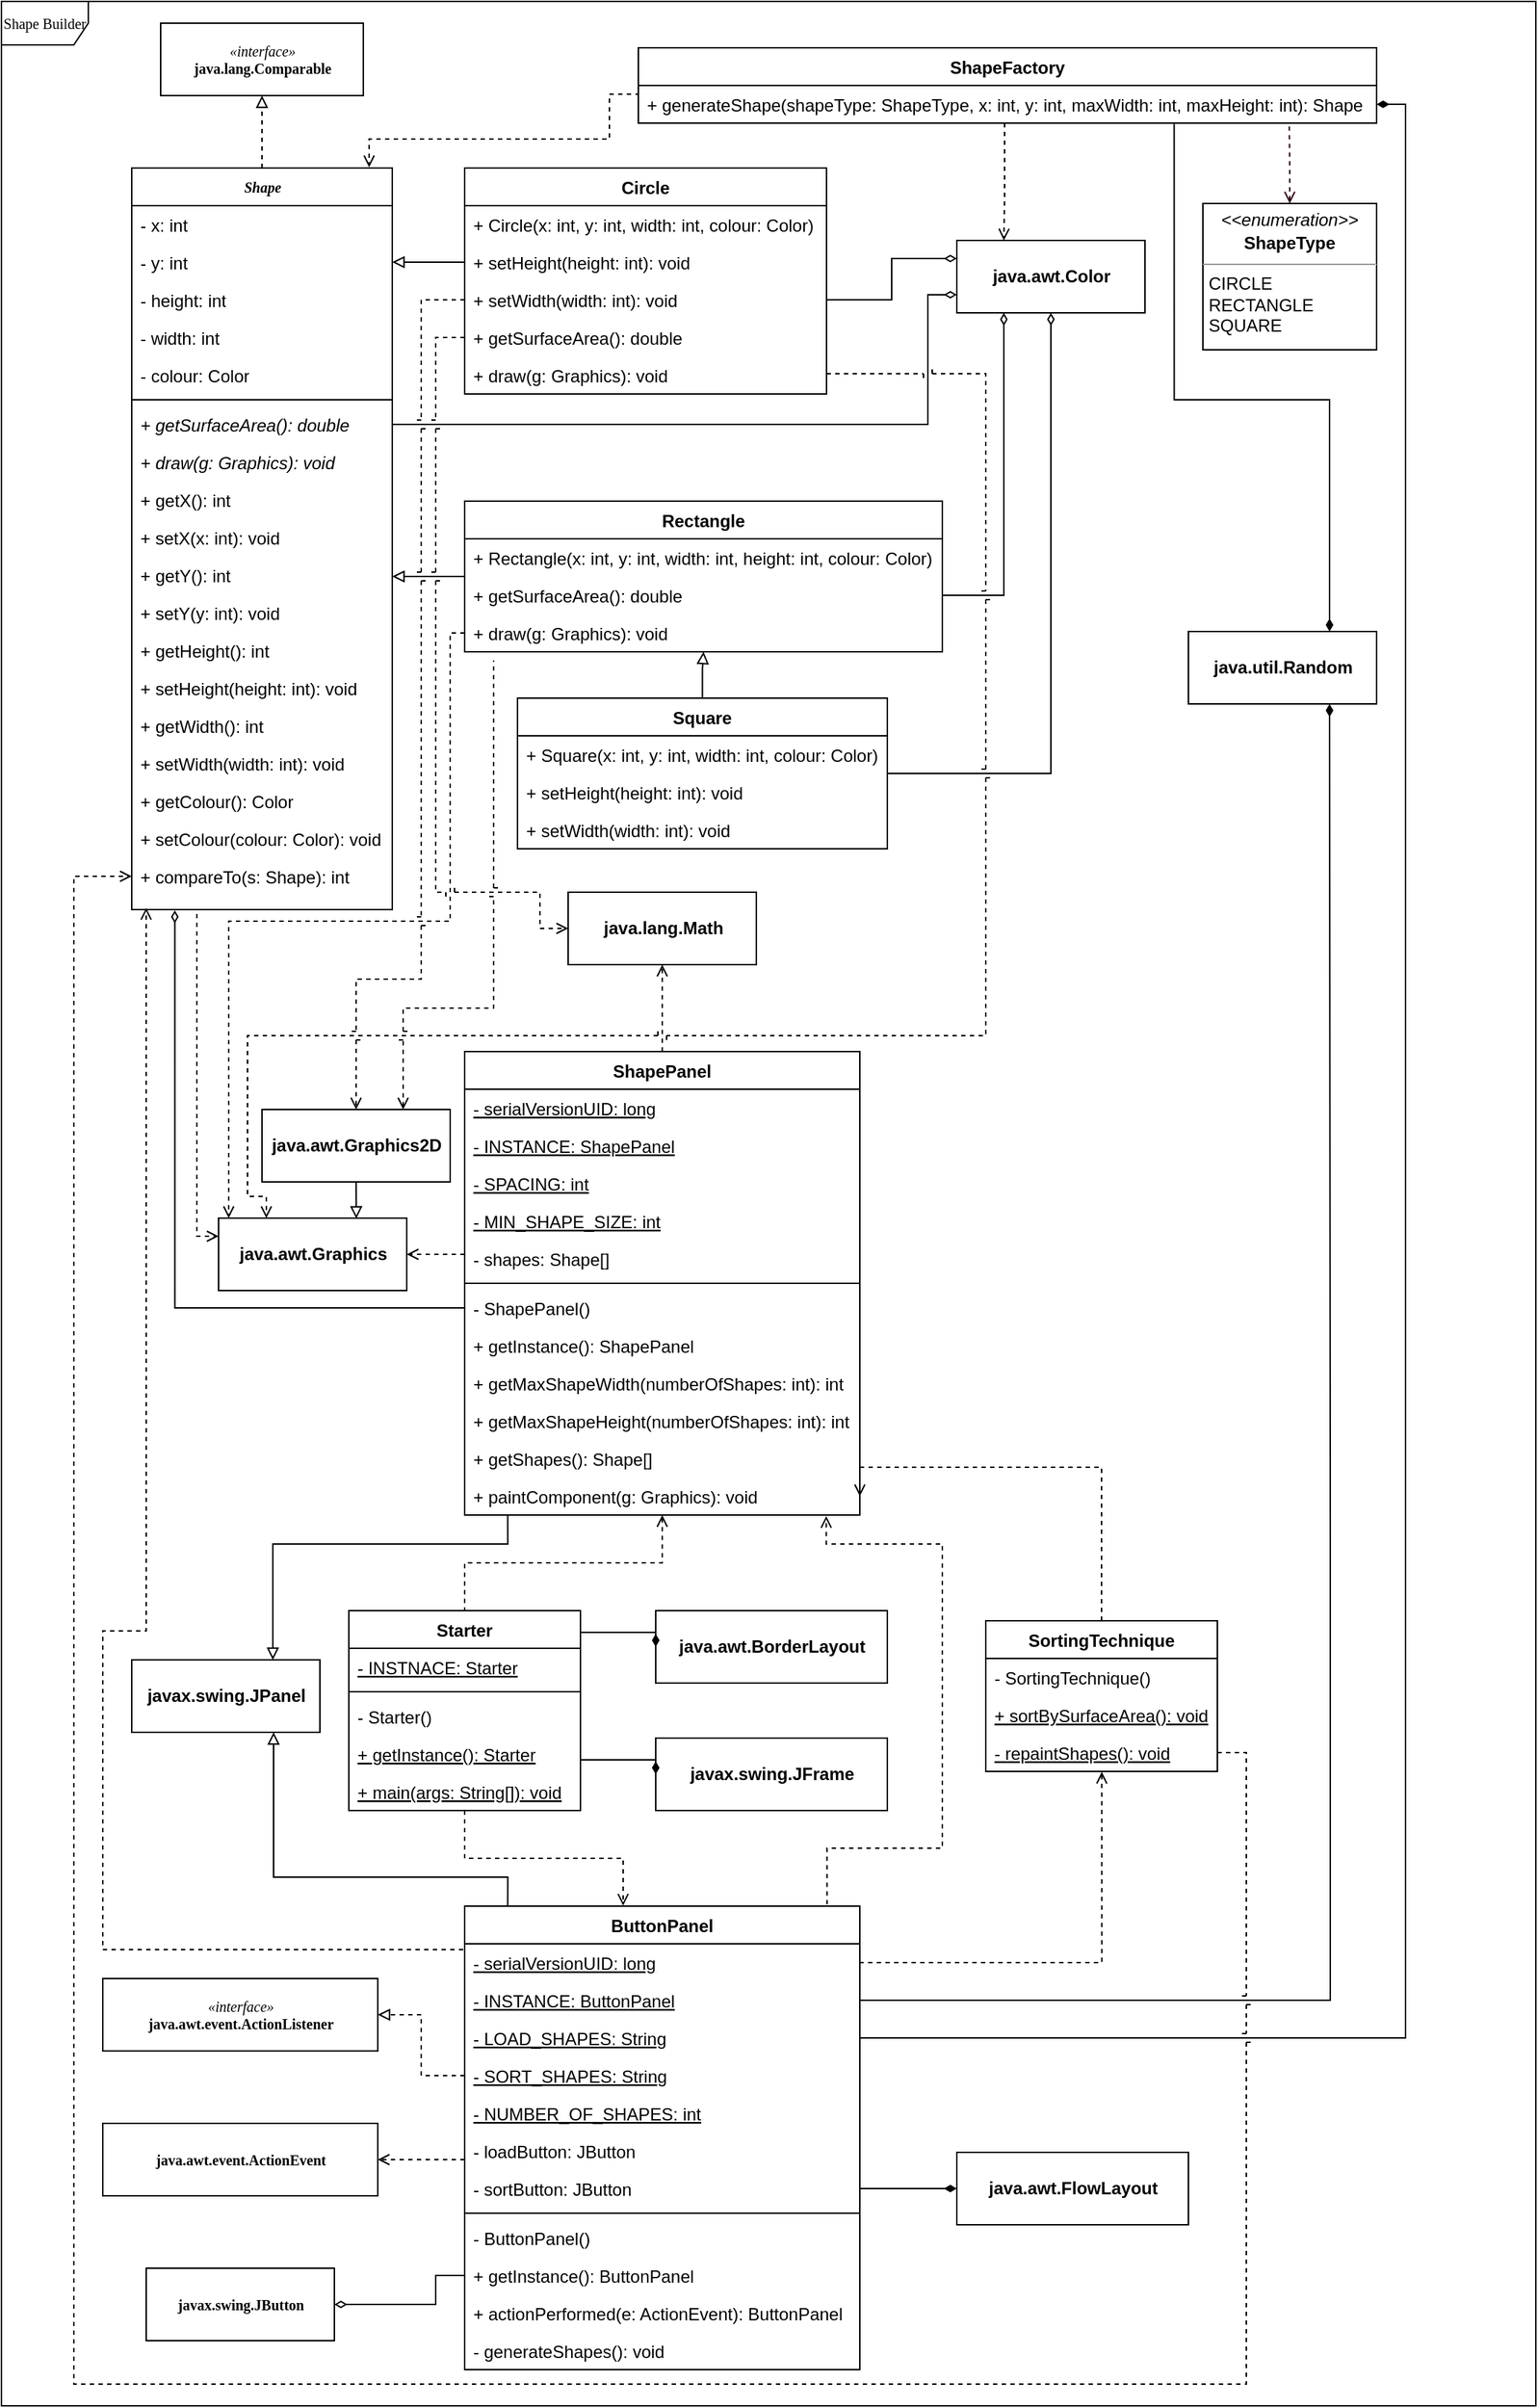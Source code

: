 <mxfile version="15.5.0" type="github">
  <diagram name="Page-1" id="c4acf3e9-155e-7222-9cf6-157b1a14988f">
    <mxGraphModel dx="1557" dy="1031" grid="1" gridSize="10" guides="1" tooltips="1" connect="1" arrows="1" fold="1" page="1" pageScale="1" pageWidth="1100" pageHeight="1700" background="none" math="0" shadow="0">
      <root>
        <mxCell id="0" />
        <mxCell id="1" parent="0" />
        <mxCell id="17acba5748e5396b-1" value="&lt;div&gt;Shape Builder&lt;/div&gt;" style="shape=umlFrame;whiteSpace=wrap;html=1;rounded=0;shadow=0;comic=0;labelBackgroundColor=none;strokeWidth=1;fontFamily=Verdana;fontSize=10;align=center;" parent="1" vertex="1">
          <mxGeometry x="20" y="15" width="1060" height="1660" as="geometry" />
        </mxCell>
        <mxCell id="4T9-q51zRNTRowOw_aDu-89" style="edgeStyle=orthogonalEdgeStyle;rounded=0;orthogonalLoop=1;jettySize=auto;html=1;endArrow=block;endFill=0;dashed=1;" edge="1" parent="1" source="17acba5748e5396b-20" target="4T9-q51zRNTRowOw_aDu-2">
          <mxGeometry relative="1" as="geometry" />
        </mxCell>
        <mxCell id="4T9-q51zRNTRowOw_aDu-182" style="edgeStyle=orthogonalEdgeStyle;rounded=0;orthogonalLoop=1;jettySize=auto;html=1;entryX=0;entryY=0.25;entryDx=0;entryDy=0;dashed=1;endArrow=open;endFill=0;exitX=0.5;exitY=1;exitDx=0;exitDy=0;" edge="1" parent="1" source="17acba5748e5396b-20" target="4T9-q51zRNTRowOw_aDu-178">
          <mxGeometry relative="1" as="geometry">
            <Array as="points">
              <mxPoint x="155" y="642" />
              <mxPoint x="155" y="868" />
            </Array>
          </mxGeometry>
        </mxCell>
        <mxCell id="17acba5748e5396b-20" value="&lt;b&gt;&lt;i&gt;Shape&lt;/i&gt;&lt;/b&gt;" style="swimlane;html=1;fontStyle=0;childLayout=stackLayout;horizontal=1;startSize=26;fillColor=none;horizontalStack=0;resizeParent=1;resizeLast=0;collapsible=1;marginBottom=0;swimlaneFillColor=#ffffff;rounded=0;shadow=0;comic=0;labelBackgroundColor=none;strokeWidth=1;fontFamily=Verdana;fontSize=10;align=center;" parent="1" vertex="1">
          <mxGeometry x="110" y="130" width="180" height="512" as="geometry">
            <mxRectangle x="350" y="42" width="90" height="26" as="alternateBounds" />
          </mxGeometry>
        </mxCell>
        <mxCell id="17acba5748e5396b-21" value="- x: int" style="text;html=1;strokeColor=none;fillColor=none;align=left;verticalAlign=top;spacingLeft=4;spacingRight=4;whiteSpace=wrap;overflow=hidden;rotatable=0;points=[[0,0.5],[1,0.5]];portConstraint=eastwest;" parent="17acba5748e5396b-20" vertex="1">
          <mxGeometry y="26" width="180" height="26" as="geometry" />
        </mxCell>
        <mxCell id="17acba5748e5396b-24" value="- y: int" style="text;html=1;strokeColor=none;fillColor=none;align=left;verticalAlign=top;spacingLeft=4;spacingRight=4;whiteSpace=wrap;overflow=hidden;rotatable=0;points=[[0,0.5],[1,0.5]];portConstraint=eastwest;" parent="17acba5748e5396b-20" vertex="1">
          <mxGeometry y="52" width="180" height="26" as="geometry" />
        </mxCell>
        <mxCell id="17acba5748e5396b-26" value="- height: int" style="text;html=1;strokeColor=none;fillColor=none;align=left;verticalAlign=top;spacingLeft=4;spacingRight=4;whiteSpace=wrap;overflow=hidden;rotatable=0;points=[[0,0.5],[1,0.5]];portConstraint=eastwest;" parent="17acba5748e5396b-20" vertex="1">
          <mxGeometry y="78" width="180" height="26" as="geometry" />
        </mxCell>
        <mxCell id="4T9-q51zRNTRowOw_aDu-12" value="- width: int" style="text;html=1;strokeColor=none;fillColor=none;align=left;verticalAlign=top;spacingLeft=4;spacingRight=4;whiteSpace=wrap;overflow=hidden;rotatable=0;points=[[0,0.5],[1,0.5]];portConstraint=eastwest;" vertex="1" parent="17acba5748e5396b-20">
          <mxGeometry y="104" width="180" height="26" as="geometry" />
        </mxCell>
        <mxCell id="4T9-q51zRNTRowOw_aDu-13" value="- colour: Color" style="text;html=1;strokeColor=none;fillColor=none;align=left;verticalAlign=top;spacingLeft=4;spacingRight=4;whiteSpace=wrap;overflow=hidden;rotatable=0;points=[[0,0.5],[1,0.5]];portConstraint=eastwest;" vertex="1" parent="17acba5748e5396b-20">
          <mxGeometry y="130" width="180" height="26" as="geometry" />
        </mxCell>
        <mxCell id="4T9-q51zRNTRowOw_aDu-20" value="" style="line;strokeWidth=1;fillColor=none;align=left;verticalAlign=middle;spacingTop=-1;spacingLeft=3;spacingRight=3;rotatable=0;labelPosition=right;points=[];portConstraint=eastwest;rounded=0;shadow=0;glass=0;sketch=0;" vertex="1" parent="17acba5748e5396b-20">
          <mxGeometry y="156" width="180" height="8" as="geometry" />
        </mxCell>
        <mxCell id="4T9-q51zRNTRowOw_aDu-14" value="+ &lt;span&gt;getSurfaceArea()&lt;/span&gt;: double" style="text;html=1;strokeColor=none;fillColor=none;align=left;verticalAlign=top;spacingLeft=4;spacingRight=4;whiteSpace=wrap;overflow=hidden;rotatable=0;points=[[0,0.5],[1,0.5]];portConstraint=eastwest;fontStyle=2" vertex="1" parent="17acba5748e5396b-20">
          <mxGeometry y="164" width="180" height="26" as="geometry" />
        </mxCell>
        <mxCell id="4T9-q51zRNTRowOw_aDu-19" value="+ draw(g: Graphics): void" style="text;strokeColor=none;fillColor=none;align=left;verticalAlign=top;spacingLeft=4;spacingRight=4;overflow=hidden;rotatable=0;points=[[0,0.5],[1,0.5]];portConstraint=eastwest;rounded=0;shadow=0;glass=0;sketch=0;fontStyle=2" vertex="1" parent="17acba5748e5396b-20">
          <mxGeometry y="190" width="180" height="26" as="geometry" />
        </mxCell>
        <mxCell id="4T9-q51zRNTRowOw_aDu-21" value="+ getX(): int" style="text;strokeColor=none;fillColor=none;align=left;verticalAlign=top;spacingLeft=4;spacingRight=4;overflow=hidden;rotatable=0;points=[[0,0.5],[1,0.5]];portConstraint=eastwest;rounded=0;shadow=0;glass=0;sketch=0;" vertex="1" parent="17acba5748e5396b-20">
          <mxGeometry y="216" width="180" height="26" as="geometry" />
        </mxCell>
        <mxCell id="4T9-q51zRNTRowOw_aDu-22" value="+ setX(x: int): void" style="text;strokeColor=none;fillColor=none;align=left;verticalAlign=top;spacingLeft=4;spacingRight=4;overflow=hidden;rotatable=0;points=[[0,0.5],[1,0.5]];portConstraint=eastwest;rounded=0;shadow=0;glass=0;sketch=0;" vertex="1" parent="17acba5748e5396b-20">
          <mxGeometry y="242" width="180" height="26" as="geometry" />
        </mxCell>
        <mxCell id="4T9-q51zRNTRowOw_aDu-23" value="+ getY(): int" style="text;strokeColor=none;fillColor=none;align=left;verticalAlign=top;spacingLeft=4;spacingRight=4;overflow=hidden;rotatable=0;points=[[0,0.5],[1,0.5]];portConstraint=eastwest;rounded=0;shadow=0;glass=0;sketch=0;" vertex="1" parent="17acba5748e5396b-20">
          <mxGeometry y="268" width="180" height="26" as="geometry" />
        </mxCell>
        <mxCell id="4T9-q51zRNTRowOw_aDu-24" value="+ setY(y: int): void" style="text;strokeColor=none;fillColor=none;align=left;verticalAlign=top;spacingLeft=4;spacingRight=4;overflow=hidden;rotatable=0;points=[[0,0.5],[1,0.5]];portConstraint=eastwest;rounded=0;shadow=0;glass=0;sketch=0;" vertex="1" parent="17acba5748e5396b-20">
          <mxGeometry y="294" width="180" height="26" as="geometry" />
        </mxCell>
        <mxCell id="4T9-q51zRNTRowOw_aDu-25" value="+ getHeight(): int" style="text;strokeColor=none;fillColor=none;align=left;verticalAlign=top;spacingLeft=4;spacingRight=4;overflow=hidden;rotatable=0;points=[[0,0.5],[1,0.5]];portConstraint=eastwest;rounded=0;shadow=0;glass=0;sketch=0;" vertex="1" parent="17acba5748e5396b-20">
          <mxGeometry y="320" width="180" height="26" as="geometry" />
        </mxCell>
        <mxCell id="4T9-q51zRNTRowOw_aDu-26" value="+ setHeight(height: int): void" style="text;strokeColor=none;fillColor=none;align=left;verticalAlign=top;spacingLeft=4;spacingRight=4;overflow=hidden;rotatable=0;points=[[0,0.5],[1,0.5]];portConstraint=eastwest;rounded=0;shadow=0;glass=0;sketch=0;" vertex="1" parent="17acba5748e5396b-20">
          <mxGeometry y="346" width="180" height="26" as="geometry" />
        </mxCell>
        <mxCell id="4T9-q51zRNTRowOw_aDu-27" value="+ getWidth(): int" style="text;strokeColor=none;fillColor=none;align=left;verticalAlign=top;spacingLeft=4;spacingRight=4;overflow=hidden;rotatable=0;points=[[0,0.5],[1,0.5]];portConstraint=eastwest;rounded=0;shadow=0;glass=0;sketch=0;" vertex="1" parent="17acba5748e5396b-20">
          <mxGeometry y="372" width="180" height="26" as="geometry" />
        </mxCell>
        <mxCell id="4T9-q51zRNTRowOw_aDu-28" value="+ setWidth(width: int): void" style="text;strokeColor=none;fillColor=none;align=left;verticalAlign=top;spacingLeft=4;spacingRight=4;overflow=hidden;rotatable=0;points=[[0,0.5],[1,0.5]];portConstraint=eastwest;rounded=0;shadow=0;glass=0;sketch=0;" vertex="1" parent="17acba5748e5396b-20">
          <mxGeometry y="398" width="180" height="26" as="geometry" />
        </mxCell>
        <mxCell id="4T9-q51zRNTRowOw_aDu-29" value="+ getColour(): Color" style="text;strokeColor=none;fillColor=none;align=left;verticalAlign=top;spacingLeft=4;spacingRight=4;overflow=hidden;rotatable=0;points=[[0,0.5],[1,0.5]];portConstraint=eastwest;rounded=0;shadow=0;glass=0;sketch=0;" vertex="1" parent="17acba5748e5396b-20">
          <mxGeometry y="424" width="180" height="26" as="geometry" />
        </mxCell>
        <mxCell id="4T9-q51zRNTRowOw_aDu-30" value="+ setColour(colour: Color): void" style="text;strokeColor=none;fillColor=none;align=left;verticalAlign=top;spacingLeft=4;spacingRight=4;overflow=hidden;rotatable=0;points=[[0,0.5],[1,0.5]];portConstraint=eastwest;rounded=0;shadow=0;glass=0;sketch=0;" vertex="1" parent="17acba5748e5396b-20">
          <mxGeometry y="450" width="180" height="26" as="geometry" />
        </mxCell>
        <mxCell id="4T9-q51zRNTRowOw_aDu-33" value="+ compareTo(s: Shape): int" style="text;strokeColor=none;fillColor=none;align=left;verticalAlign=top;spacingLeft=4;spacingRight=4;overflow=hidden;rotatable=0;points=[[0,0.5],[1,0.5]];portConstraint=eastwest;rounded=0;shadow=0;glass=0;sketch=0;" vertex="1" parent="17acba5748e5396b-20">
          <mxGeometry y="476" width="180" height="26" as="geometry" />
        </mxCell>
        <mxCell id="4T9-q51zRNTRowOw_aDu-2" value="&lt;i&gt;«interface»&lt;/i&gt;&lt;br&gt;&lt;b&gt;java.lang.Comparable&lt;/b&gt;" style="html=1;rounded=0;shadow=0;comic=0;labelBackgroundColor=none;strokeWidth=1;fontFamily=Verdana;fontSize=10;align=center;" vertex="1" parent="1">
          <mxGeometry x="130" y="30" width="140" height="50" as="geometry" />
        </mxCell>
        <mxCell id="4T9-q51zRNTRowOw_aDu-87" style="edgeStyle=orthogonalEdgeStyle;rounded=0;orthogonalLoop=1;jettySize=auto;html=1;endArrow=block;endFill=0;" edge="1" parent="1" source="4T9-q51zRNTRowOw_aDu-63" target="17acba5748e5396b-20">
          <mxGeometry relative="1" as="geometry">
            <Array as="points">
              <mxPoint x="360" y="410" />
              <mxPoint x="360" y="410" />
            </Array>
          </mxGeometry>
        </mxCell>
        <mxCell id="4T9-q51zRNTRowOw_aDu-63" value="Rectangle" style="swimlane;fontStyle=1;align=center;verticalAlign=top;childLayout=stackLayout;horizontal=1;startSize=26;horizontalStack=0;resizeParent=1;resizeParentMax=0;resizeLast=0;collapsible=1;marginBottom=0;rounded=0;shadow=0;glass=0;sketch=0;" vertex="1" parent="1">
          <mxGeometry x="340" y="360" width="330" height="104" as="geometry" />
        </mxCell>
        <mxCell id="4T9-q51zRNTRowOw_aDu-66" value="+ Rectangle(x: int, y: int, width: int, height: int, colour: Color)" style="text;strokeColor=none;fillColor=none;align=left;verticalAlign=top;spacingLeft=4;spacingRight=4;overflow=hidden;rotatable=0;points=[[0,0.5],[1,0.5]];portConstraint=eastwest;rounded=0;shadow=0;glass=0;sketch=0;" vertex="1" parent="4T9-q51zRNTRowOw_aDu-63">
          <mxGeometry y="26" width="330" height="26" as="geometry" />
        </mxCell>
        <mxCell id="4T9-q51zRNTRowOw_aDu-71" value="+ &lt;span&gt;getSurfaceArea()&lt;/span&gt;: double" style="text;html=1;strokeColor=none;fillColor=none;align=left;verticalAlign=top;spacingLeft=4;spacingRight=4;whiteSpace=wrap;overflow=hidden;rotatable=0;points=[[0,0.5],[1,0.5]];portConstraint=eastwest;fontStyle=0" vertex="1" parent="4T9-q51zRNTRowOw_aDu-63">
          <mxGeometry y="52" width="330" height="26" as="geometry" />
        </mxCell>
        <mxCell id="4T9-q51zRNTRowOw_aDu-72" value="+ draw(g: Graphics): void" style="text;strokeColor=none;fillColor=none;align=left;verticalAlign=top;spacingLeft=4;spacingRight=4;overflow=hidden;rotatable=0;points=[[0,0.5],[1,0.5]];portConstraint=eastwest;rounded=0;shadow=0;glass=0;sketch=0;fontStyle=0" vertex="1" parent="4T9-q51zRNTRowOw_aDu-63">
          <mxGeometry y="78" width="330" height="26" as="geometry" />
        </mxCell>
        <mxCell id="4T9-q51zRNTRowOw_aDu-88" style="edgeStyle=orthogonalEdgeStyle;rounded=0;orthogonalLoop=1;jettySize=auto;html=1;endArrow=block;endFill=0;exitX=0;exitY=0.5;exitDx=0;exitDy=0;entryX=1;entryY=0.5;entryDx=0;entryDy=0;" edge="1" parent="1" source="4T9-q51zRNTRowOw_aDu-77" target="17acba5748e5396b-24">
          <mxGeometry relative="1" as="geometry">
            <Array as="points">
              <mxPoint x="310" y="195" />
              <mxPoint x="310" y="195" />
            </Array>
          </mxGeometry>
        </mxCell>
        <mxCell id="4T9-q51zRNTRowOw_aDu-73" value="Circle" style="swimlane;fontStyle=1;align=center;verticalAlign=top;childLayout=stackLayout;horizontal=1;startSize=26;horizontalStack=0;resizeParent=1;resizeParentMax=0;resizeLast=0;collapsible=1;marginBottom=0;rounded=0;shadow=0;glass=0;sketch=0;" vertex="1" parent="1">
          <mxGeometry x="340" y="130" width="250" height="156" as="geometry" />
        </mxCell>
        <mxCell id="4T9-q51zRNTRowOw_aDu-74" value="+ Circle(x: int, y: int, width: int, colour: Color)" style="text;strokeColor=none;fillColor=none;align=left;verticalAlign=top;spacingLeft=4;spacingRight=4;overflow=hidden;rotatable=0;points=[[0,0.5],[1,0.5]];portConstraint=eastwest;rounded=0;shadow=0;glass=0;sketch=0;" vertex="1" parent="4T9-q51zRNTRowOw_aDu-73">
          <mxGeometry y="26" width="250" height="26" as="geometry" />
        </mxCell>
        <mxCell id="4T9-q51zRNTRowOw_aDu-77" value="+ setHeight(height: int): void" style="text;strokeColor=none;fillColor=none;align=left;verticalAlign=top;spacingLeft=4;spacingRight=4;overflow=hidden;rotatable=0;points=[[0,0.5],[1,0.5]];portConstraint=eastwest;rounded=0;shadow=0;glass=0;sketch=0;" vertex="1" parent="4T9-q51zRNTRowOw_aDu-73">
          <mxGeometry y="52" width="250" height="26" as="geometry" />
        </mxCell>
        <mxCell id="4T9-q51zRNTRowOw_aDu-78" value="+ setWidth(width: int): void" style="text;strokeColor=none;fillColor=none;align=left;verticalAlign=top;spacingLeft=4;spacingRight=4;overflow=hidden;rotatable=0;points=[[0,0.5],[1,0.5]];portConstraint=eastwest;rounded=0;shadow=0;glass=0;sketch=0;" vertex="1" parent="4T9-q51zRNTRowOw_aDu-73">
          <mxGeometry y="78" width="250" height="26" as="geometry" />
        </mxCell>
        <mxCell id="4T9-q51zRNTRowOw_aDu-75" value="+ &lt;span&gt;getSurfaceArea()&lt;/span&gt;: double" style="text;html=1;strokeColor=none;fillColor=none;align=left;verticalAlign=top;spacingLeft=4;spacingRight=4;whiteSpace=wrap;overflow=hidden;rotatable=0;points=[[0,0.5],[1,0.5]];portConstraint=eastwest;fontStyle=0" vertex="1" parent="4T9-q51zRNTRowOw_aDu-73">
          <mxGeometry y="104" width="250" height="26" as="geometry" />
        </mxCell>
        <mxCell id="4T9-q51zRNTRowOw_aDu-76" value="+ draw(g: Graphics): void" style="text;strokeColor=none;fillColor=none;align=left;verticalAlign=top;spacingLeft=4;spacingRight=4;overflow=hidden;rotatable=0;points=[[0,0.5],[1,0.5]];portConstraint=eastwest;rounded=0;shadow=0;glass=0;sketch=0;fontStyle=0" vertex="1" parent="4T9-q51zRNTRowOw_aDu-73">
          <mxGeometry y="130" width="250" height="26" as="geometry" />
        </mxCell>
        <mxCell id="4T9-q51zRNTRowOw_aDu-85" style="edgeStyle=orthogonalEdgeStyle;rounded=0;orthogonalLoop=1;jettySize=auto;html=1;endArrow=block;endFill=0;" edge="1" parent="1" source="4T9-q51zRNTRowOw_aDu-79" target="4T9-q51zRNTRowOw_aDu-63">
          <mxGeometry relative="1" as="geometry" />
        </mxCell>
        <mxCell id="4T9-q51zRNTRowOw_aDu-227" style="edgeStyle=orthogonalEdgeStyle;rounded=0;orthogonalLoop=1;jettySize=auto;html=1;entryX=0.5;entryY=1;entryDx=0;entryDy=0;startArrow=none;startFill=0;endArrow=diamondThin;endFill=0;strokeColor=#000000;" edge="1" parent="1" source="4T9-q51zRNTRowOw_aDu-79" target="4T9-q51zRNTRowOw_aDu-186">
          <mxGeometry relative="1" as="geometry" />
        </mxCell>
        <mxCell id="4T9-q51zRNTRowOw_aDu-79" value="Square" style="swimlane;fontStyle=1;align=center;verticalAlign=top;childLayout=stackLayout;horizontal=1;startSize=26;horizontalStack=0;resizeParent=1;resizeParentMax=0;resizeLast=0;collapsible=1;marginBottom=0;rounded=0;shadow=0;glass=0;sketch=0;" vertex="1" parent="1">
          <mxGeometry x="376.5" y="496" width="255.5" height="104" as="geometry" />
        </mxCell>
        <mxCell id="4T9-q51zRNTRowOw_aDu-80" value="+ Square(x: int, y: int, width: int, colour: Color)" style="text;strokeColor=none;fillColor=none;align=left;verticalAlign=top;spacingLeft=4;spacingRight=4;overflow=hidden;rotatable=0;points=[[0,0.5],[1,0.5]];portConstraint=eastwest;rounded=0;shadow=0;glass=0;sketch=0;" vertex="1" parent="4T9-q51zRNTRowOw_aDu-79">
          <mxGeometry y="26" width="255.5" height="26" as="geometry" />
        </mxCell>
        <mxCell id="4T9-q51zRNTRowOw_aDu-81" value="+ setHeight(height: int): void" style="text;strokeColor=none;fillColor=none;align=left;verticalAlign=top;spacingLeft=4;spacingRight=4;overflow=hidden;rotatable=0;points=[[0,0.5],[1,0.5]];portConstraint=eastwest;rounded=0;shadow=0;glass=0;sketch=0;" vertex="1" parent="4T9-q51zRNTRowOw_aDu-79">
          <mxGeometry y="52" width="255.5" height="26" as="geometry" />
        </mxCell>
        <mxCell id="4T9-q51zRNTRowOw_aDu-82" value="+ setWidth(width: int): void" style="text;strokeColor=none;fillColor=none;align=left;verticalAlign=top;spacingLeft=4;spacingRight=4;overflow=hidden;rotatable=0;points=[[0,0.5],[1,0.5]];portConstraint=eastwest;rounded=0;shadow=0;glass=0;sketch=0;" vertex="1" parent="4T9-q51zRNTRowOw_aDu-79">
          <mxGeometry y="78" width="255.5" height="26" as="geometry" />
        </mxCell>
        <mxCell id="4T9-q51zRNTRowOw_aDu-211" style="edgeStyle=orthogonalEdgeStyle;rounded=0;orthogonalLoop=1;jettySize=auto;html=1;entryX=0.811;entryY=0.051;entryDx=0;entryDy=0;entryPerimeter=0;startArrow=open;startFill=0;endArrow=none;endFill=0;exitX=0.5;exitY=0;exitDx=0;exitDy=0;fillColor=#f8cecc;strokeColor=#33001A;dashed=1;" edge="1" parent="1" source="4T9-q51zRNTRowOw_aDu-94">
          <mxGeometry relative="1" as="geometry">
            <mxPoint x="909.66" y="99.66" as="targetPoint" />
            <Array as="points">
              <mxPoint x="910" y="130" />
              <mxPoint x="910" y="130" />
            </Array>
          </mxGeometry>
        </mxCell>
        <mxCell id="4T9-q51zRNTRowOw_aDu-94" value="&lt;p style=&quot;margin: 4px 0px 0px ; text-align: center ; line-height: 1.3&quot;&gt;&lt;i&gt;&amp;lt;&amp;lt;enumeration&amp;gt;&amp;gt;&lt;/i&gt;&lt;br&gt;&lt;b&gt;ShapeType&lt;/b&gt;&lt;/p&gt;&lt;hr size=&quot;1&quot;&gt;&lt;p style=&quot;margin: 0px ; margin-left: 4px&quot;&gt;CIRCLE&lt;/p&gt;&lt;p style=&quot;margin: 0px ; margin-left: 4px&quot;&gt;RECTANGLE&lt;/p&gt;&lt;p style=&quot;margin: 0px ; margin-left: 4px&quot;&gt;SQUARE&lt;br&gt;&lt;/p&gt;" style="verticalAlign=middle;align=left;overflow=fill;fontSize=12;fontFamily=Helvetica;html=1;rounded=0;shadow=0;glass=0;sketch=0;spacingBottom=1;" vertex="1" parent="1">
          <mxGeometry x="850" y="154.5" width="120" height="101" as="geometry" />
        </mxCell>
        <mxCell id="4T9-q51zRNTRowOw_aDu-95" value="&lt;i&gt;«interface»&lt;/i&gt;&lt;br&gt;&lt;b&gt;java.awt.event.ActionListener&lt;/b&gt;" style="html=1;rounded=0;shadow=0;comic=0;labelBackgroundColor=none;strokeWidth=1;fontFamily=Verdana;fontSize=10;align=center;" vertex="1" parent="1">
          <mxGeometry x="90" y="1380" width="190" height="50" as="geometry" />
        </mxCell>
        <mxCell id="4T9-q51zRNTRowOw_aDu-96" value="javax.swing.JPanel" style="html=1;rounded=0;shadow=0;glass=0;sketch=0;verticalAlign=middle;fontStyle=1" vertex="1" parent="1">
          <mxGeometry x="110" y="1160" width="130" height="50" as="geometry" />
        </mxCell>
        <mxCell id="4T9-q51zRNTRowOw_aDu-169" style="edgeStyle=orthogonalEdgeStyle;rounded=0;orthogonalLoop=1;jettySize=auto;html=1;entryX=1;entryY=0.5;entryDx=0;entryDy=0;dashed=1;endArrow=block;endFill=0;exitX=0;exitY=0.5;exitDx=0;exitDy=0;" edge="1" parent="1" source="4T9-q51zRNTRowOw_aDu-129" target="4T9-q51zRNTRowOw_aDu-95">
          <mxGeometry relative="1" as="geometry" />
        </mxCell>
        <mxCell id="4T9-q51zRNTRowOw_aDu-170" style="edgeStyle=orthogonalEdgeStyle;rounded=0;orthogonalLoop=1;jettySize=auto;html=1;entryX=0.75;entryY=0;entryDx=0;entryDy=0;endArrow=block;endFill=0;exitX=0.109;exitY=1.002;exitDx=0;exitDy=0;exitPerimeter=0;" edge="1" parent="1" source="4T9-q51zRNTRowOw_aDu-149" target="4T9-q51zRNTRowOw_aDu-96">
          <mxGeometry relative="1" as="geometry">
            <Array as="points">
              <mxPoint x="370" y="1080" />
              <mxPoint x="208" y="1080" />
            </Array>
          </mxGeometry>
        </mxCell>
        <mxCell id="4T9-q51zRNTRowOw_aDu-175" style="edgeStyle=orthogonalEdgeStyle;rounded=0;orthogonalLoop=1;jettySize=auto;html=1;entryX=1;entryY=0.5;entryDx=0;entryDy=0;endArrow=open;endFill=0;dashed=1;exitX=0;exitY=0.5;exitDx=0;exitDy=0;" edge="1" parent="1" source="4T9-q51zRNTRowOw_aDu-130" target="4T9-q51zRNTRowOw_aDu-174">
          <mxGeometry relative="1" as="geometry">
            <mxPoint x="340" y="865" as="sourcePoint" />
            <mxPoint x="295.0" y="840" as="targetPoint" />
            <Array as="points">
              <mxPoint x="340" y="1505" />
            </Array>
          </mxGeometry>
        </mxCell>
        <mxCell id="4T9-q51zRNTRowOw_aDu-181" style="edgeStyle=orthogonalEdgeStyle;rounded=0;orthogonalLoop=1;jettySize=auto;html=1;entryX=0.915;entryY=1.027;entryDx=0;entryDy=0;entryPerimeter=0;dashed=1;endArrow=open;endFill=0;exitX=0.917;exitY=-0.004;exitDx=0;exitDy=0;exitPerimeter=0;" edge="1" parent="1" source="4T9-q51zRNTRowOw_aDu-103" target="4T9-q51zRNTRowOw_aDu-149">
          <mxGeometry relative="1" as="geometry">
            <Array as="points">
              <mxPoint x="590" y="1290" />
              <mxPoint x="670" y="1290" />
              <mxPoint x="670" y="1080" />
              <mxPoint x="590" y="1080" />
            </Array>
          </mxGeometry>
        </mxCell>
        <mxCell id="4T9-q51zRNTRowOw_aDu-103" value="ButtonPanel" style="swimlane;fontStyle=1;align=center;verticalAlign=top;childLayout=stackLayout;horizontal=1;startSize=26;horizontalStack=0;resizeParent=1;resizeParentMax=0;resizeLast=0;collapsible=1;marginBottom=0;rounded=0;shadow=0;glass=0;sketch=0;" vertex="1" parent="1">
          <mxGeometry x="340" y="1330" width="273" height="320" as="geometry" />
        </mxCell>
        <mxCell id="4T9-q51zRNTRowOw_aDu-104" value="- serialVersionUID: long" style="text;strokeColor=none;fillColor=none;align=left;verticalAlign=top;spacingLeft=4;spacingRight=4;overflow=hidden;rotatable=0;points=[[0,0.5],[1,0.5]];portConstraint=eastwest;rounded=0;shadow=0;glass=0;sketch=0;fontStyle=4" vertex="1" parent="4T9-q51zRNTRowOw_aDu-103">
          <mxGeometry y="26" width="273" height="26" as="geometry" />
        </mxCell>
        <mxCell id="4T9-q51zRNTRowOw_aDu-127" value="- INSTANCE: ButtonPanel" style="text;strokeColor=none;fillColor=none;align=left;verticalAlign=top;spacingLeft=4;spacingRight=4;overflow=hidden;rotatable=0;points=[[0,0.5],[1,0.5]];portConstraint=eastwest;rounded=0;shadow=0;glass=0;sketch=0;fontStyle=4" vertex="1" parent="4T9-q51zRNTRowOw_aDu-103">
          <mxGeometry y="52" width="273" height="26" as="geometry" />
        </mxCell>
        <mxCell id="4T9-q51zRNTRowOw_aDu-128" value="- LOAD_SHAPES: String" style="text;strokeColor=none;fillColor=none;align=left;verticalAlign=top;spacingLeft=4;spacingRight=4;overflow=hidden;rotatable=0;points=[[0,0.5],[1,0.5]];portConstraint=eastwest;rounded=0;shadow=0;glass=0;sketch=0;fontStyle=4" vertex="1" parent="4T9-q51zRNTRowOw_aDu-103">
          <mxGeometry y="78" width="273" height="26" as="geometry" />
        </mxCell>
        <mxCell id="4T9-q51zRNTRowOw_aDu-129" value="- SORT_SHAPES: String" style="text;strokeColor=none;fillColor=none;align=left;verticalAlign=top;spacingLeft=4;spacingRight=4;overflow=hidden;rotatable=0;points=[[0,0.5],[1,0.5]];portConstraint=eastwest;rounded=0;shadow=0;glass=0;sketch=0;fontStyle=4" vertex="1" parent="4T9-q51zRNTRowOw_aDu-103">
          <mxGeometry y="104" width="273" height="26" as="geometry" />
        </mxCell>
        <mxCell id="4T9-q51zRNTRowOw_aDu-107" value="- NUMBER_OF_SHAPES: int" style="text;strokeColor=none;fillColor=none;align=left;verticalAlign=top;spacingLeft=4;spacingRight=4;overflow=hidden;rotatable=0;points=[[0,0.5],[1,0.5]];portConstraint=eastwest;rounded=0;shadow=0;glass=0;sketch=0;fontStyle=4" vertex="1" parent="4T9-q51zRNTRowOw_aDu-103">
          <mxGeometry y="130" width="273" height="26" as="geometry" />
        </mxCell>
        <mxCell id="4T9-q51zRNTRowOw_aDu-130" value="- loadButton: JButton" style="text;strokeColor=none;fillColor=none;align=left;verticalAlign=top;spacingLeft=4;spacingRight=4;overflow=hidden;rotatable=0;points=[[0,0.5],[1,0.5]];portConstraint=eastwest;rounded=0;shadow=0;glass=0;sketch=0;fontStyle=0" vertex="1" parent="4T9-q51zRNTRowOw_aDu-103">
          <mxGeometry y="156" width="273" height="26" as="geometry" />
        </mxCell>
        <mxCell id="4T9-q51zRNTRowOw_aDu-131" value="- sortButton: JButton" style="text;strokeColor=none;fillColor=none;align=left;verticalAlign=top;spacingLeft=4;spacingRight=4;overflow=hidden;rotatable=0;points=[[0,0.5],[1,0.5]];portConstraint=eastwest;rounded=0;shadow=0;glass=0;sketch=0;fontStyle=0" vertex="1" parent="4T9-q51zRNTRowOw_aDu-103">
          <mxGeometry y="182" width="273" height="26" as="geometry" />
        </mxCell>
        <mxCell id="4T9-q51zRNTRowOw_aDu-105" value="" style="line;strokeWidth=1;fillColor=none;align=left;verticalAlign=middle;spacingTop=-1;spacingLeft=3;spacingRight=3;rotatable=0;labelPosition=right;points=[];portConstraint=eastwest;rounded=0;shadow=0;glass=0;sketch=0;" vertex="1" parent="4T9-q51zRNTRowOw_aDu-103">
          <mxGeometry y="208" width="273" height="8" as="geometry" />
        </mxCell>
        <mxCell id="4T9-q51zRNTRowOw_aDu-106" value="- ButtonPanel() " style="text;strokeColor=none;fillColor=none;align=left;verticalAlign=top;spacingLeft=4;spacingRight=4;overflow=hidden;rotatable=0;points=[[0,0.5],[1,0.5]];portConstraint=eastwest;rounded=0;shadow=0;glass=0;sketch=0;" vertex="1" parent="4T9-q51zRNTRowOw_aDu-103">
          <mxGeometry y="216" width="273" height="26" as="geometry" />
        </mxCell>
        <mxCell id="4T9-q51zRNTRowOw_aDu-132" value="+ getInstance(): ButtonPanel" style="text;strokeColor=none;fillColor=none;align=left;verticalAlign=top;spacingLeft=4;spacingRight=4;overflow=hidden;rotatable=0;points=[[0,0.5],[1,0.5]];portConstraint=eastwest;rounded=0;shadow=0;glass=0;sketch=0;" vertex="1" parent="4T9-q51zRNTRowOw_aDu-103">
          <mxGeometry y="242" width="273" height="26" as="geometry" />
        </mxCell>
        <mxCell id="4T9-q51zRNTRowOw_aDu-133" value="+ actionPerformed(e: ActionEvent): ButtonPanel" style="text;strokeColor=none;fillColor=none;align=left;verticalAlign=top;spacingLeft=4;spacingRight=4;overflow=hidden;rotatable=0;points=[[0,0.5],[1,0.5]];portConstraint=eastwest;rounded=0;shadow=0;glass=0;sketch=0;" vertex="1" parent="4T9-q51zRNTRowOw_aDu-103">
          <mxGeometry y="268" width="273" height="26" as="geometry" />
        </mxCell>
        <mxCell id="4T9-q51zRNTRowOw_aDu-134" value="- generateShapes(): void" style="text;strokeColor=none;fillColor=none;align=left;verticalAlign=top;spacingLeft=4;spacingRight=4;overflow=hidden;rotatable=0;points=[[0,0.5],[1,0.5]];portConstraint=eastwest;rounded=0;shadow=0;glass=0;sketch=0;" vertex="1" parent="4T9-q51zRNTRowOw_aDu-103">
          <mxGeometry y="294" width="273" height="26" as="geometry" />
        </mxCell>
        <mxCell id="4T9-q51zRNTRowOw_aDu-179" style="edgeStyle=orthogonalEdgeStyle;rounded=0;orthogonalLoop=1;jettySize=auto;html=1;entryX=1;entryY=0.5;entryDx=0;entryDy=0;dashed=1;endArrow=open;endFill=0;" edge="1" parent="1" source="4T9-q51zRNTRowOw_aDu-135" target="4T9-q51zRNTRowOw_aDu-178">
          <mxGeometry relative="1" as="geometry">
            <Array as="points">
              <mxPoint x="330" y="880" />
              <mxPoint x="330" y="880" />
            </Array>
          </mxGeometry>
        </mxCell>
        <mxCell id="4T9-q51zRNTRowOw_aDu-185" style="edgeStyle=orthogonalEdgeStyle;rounded=0;orthogonalLoop=1;jettySize=auto;html=1;exitX=0;exitY=0.5;exitDx=0;exitDy=0;entryX=0.113;entryY=0.378;entryDx=0;entryDy=0;endArrow=diamondThin;endFill=0;entryPerimeter=0;" edge="1" parent="1" source="4T9-q51zRNTRowOw_aDu-144" target="17acba5748e5396b-1">
          <mxGeometry relative="1" as="geometry">
            <Array as="points">
              <mxPoint x="140" y="917" />
            </Array>
          </mxGeometry>
        </mxCell>
        <mxCell id="4T9-q51zRNTRowOw_aDu-201" style="edgeStyle=orthogonalEdgeStyle;rounded=0;orthogonalLoop=1;jettySize=auto;html=1;entryX=0.5;entryY=0;entryDx=0;entryDy=0;startArrow=open;startFill=0;endArrow=none;endFill=0;fillColor=#f8cecc;strokeColor=#000000;dashed=1;" edge="1" parent="1" source="4T9-q51zRNTRowOw_aDu-135" target="4T9-q51zRNTRowOw_aDu-163">
          <mxGeometry relative="1" as="geometry" />
        </mxCell>
        <mxCell id="4T9-q51zRNTRowOw_aDu-231" style="edgeStyle=orthogonalEdgeStyle;rounded=0;jumpStyle=line;orthogonalLoop=1;jettySize=auto;html=1;entryX=0.5;entryY=1;entryDx=0;entryDy=0;startArrow=none;startFill=0;endArrow=open;endFill=0;strokeColor=#000000;dashed=1;" edge="1" parent="1" source="4T9-q51zRNTRowOw_aDu-135" target="4T9-q51zRNTRowOw_aDu-230">
          <mxGeometry relative="1" as="geometry" />
        </mxCell>
        <mxCell id="4T9-q51zRNTRowOw_aDu-135" value="ShapePanel" style="swimlane;fontStyle=1;align=center;verticalAlign=top;childLayout=stackLayout;horizontal=1;startSize=26;horizontalStack=0;resizeParent=1;resizeParentMax=0;resizeLast=0;collapsible=1;marginBottom=0;rounded=0;shadow=0;glass=0;sketch=0;" vertex="1" parent="1">
          <mxGeometry x="340" y="740" width="273" height="320" as="geometry" />
        </mxCell>
        <mxCell id="4T9-q51zRNTRowOw_aDu-136" value="- serialVersionUID: long" style="text;strokeColor=none;fillColor=none;align=left;verticalAlign=top;spacingLeft=4;spacingRight=4;overflow=hidden;rotatable=0;points=[[0,0.5],[1,0.5]];portConstraint=eastwest;rounded=0;shadow=0;glass=0;sketch=0;fontStyle=4" vertex="1" parent="4T9-q51zRNTRowOw_aDu-135">
          <mxGeometry y="26" width="273" height="26" as="geometry" />
        </mxCell>
        <mxCell id="4T9-q51zRNTRowOw_aDu-137" value="- INSTANCE: ShapePanel" style="text;strokeColor=none;fillColor=none;align=left;verticalAlign=top;spacingLeft=4;spacingRight=4;overflow=hidden;rotatable=0;points=[[0,0.5],[1,0.5]];portConstraint=eastwest;rounded=0;shadow=0;glass=0;sketch=0;fontStyle=4" vertex="1" parent="4T9-q51zRNTRowOw_aDu-135">
          <mxGeometry y="52" width="273" height="26" as="geometry" />
        </mxCell>
        <mxCell id="4T9-q51zRNTRowOw_aDu-138" value="- SPACING: int" style="text;strokeColor=none;fillColor=none;align=left;verticalAlign=top;spacingLeft=4;spacingRight=4;overflow=hidden;rotatable=0;points=[[0,0.5],[1,0.5]];portConstraint=eastwest;rounded=0;shadow=0;glass=0;sketch=0;fontStyle=4" vertex="1" parent="4T9-q51zRNTRowOw_aDu-135">
          <mxGeometry y="78" width="273" height="26" as="geometry" />
        </mxCell>
        <mxCell id="4T9-q51zRNTRowOw_aDu-139" value="- MIN_SHAPE_SIZE: int" style="text;strokeColor=none;fillColor=none;align=left;verticalAlign=top;spacingLeft=4;spacingRight=4;overflow=hidden;rotatable=0;points=[[0,0.5],[1,0.5]];portConstraint=eastwest;rounded=0;shadow=0;glass=0;sketch=0;fontStyle=4" vertex="1" parent="4T9-q51zRNTRowOw_aDu-135">
          <mxGeometry y="104" width="273" height="26" as="geometry" />
        </mxCell>
        <mxCell id="4T9-q51zRNTRowOw_aDu-141" value="- shapes: Shape[]" style="text;strokeColor=none;fillColor=none;align=left;verticalAlign=top;spacingLeft=4;spacingRight=4;overflow=hidden;rotatable=0;points=[[0,0.5],[1,0.5]];portConstraint=eastwest;rounded=0;shadow=0;glass=0;sketch=0;fontStyle=0" vertex="1" parent="4T9-q51zRNTRowOw_aDu-135">
          <mxGeometry y="130" width="273" height="26" as="geometry" />
        </mxCell>
        <mxCell id="4T9-q51zRNTRowOw_aDu-143" value="" style="line;strokeWidth=1;fillColor=none;align=left;verticalAlign=middle;spacingTop=-1;spacingLeft=3;spacingRight=3;rotatable=0;labelPosition=right;points=[];portConstraint=eastwest;rounded=0;shadow=0;glass=0;sketch=0;" vertex="1" parent="4T9-q51zRNTRowOw_aDu-135">
          <mxGeometry y="156" width="273" height="8" as="geometry" />
        </mxCell>
        <mxCell id="4T9-q51zRNTRowOw_aDu-144" value="- ShapePanel() " style="text;strokeColor=none;fillColor=none;align=left;verticalAlign=top;spacingLeft=4;spacingRight=4;overflow=hidden;rotatable=0;points=[[0,0.5],[1,0.5]];portConstraint=eastwest;rounded=0;shadow=0;glass=0;sketch=0;" vertex="1" parent="4T9-q51zRNTRowOw_aDu-135">
          <mxGeometry y="164" width="273" height="26" as="geometry" />
        </mxCell>
        <mxCell id="4T9-q51zRNTRowOw_aDu-145" value="+ getInstance(): ShapePanel" style="text;strokeColor=none;fillColor=none;align=left;verticalAlign=top;spacingLeft=4;spacingRight=4;overflow=hidden;rotatable=0;points=[[0,0.5],[1,0.5]];portConstraint=eastwest;rounded=0;shadow=0;glass=0;sketch=0;" vertex="1" parent="4T9-q51zRNTRowOw_aDu-135">
          <mxGeometry y="190" width="273" height="26" as="geometry" />
        </mxCell>
        <mxCell id="4T9-q51zRNTRowOw_aDu-146" value="+ getMaxShapeWidth(numberOfShapes: int): int" style="text;strokeColor=none;fillColor=none;align=left;verticalAlign=top;spacingLeft=4;spacingRight=4;overflow=hidden;rotatable=0;points=[[0,0.5],[1,0.5]];portConstraint=eastwest;rounded=0;shadow=0;glass=0;sketch=0;" vertex="1" parent="4T9-q51zRNTRowOw_aDu-135">
          <mxGeometry y="216" width="273" height="26" as="geometry" />
        </mxCell>
        <mxCell id="4T9-q51zRNTRowOw_aDu-148" value="+ getMaxShapeHeight(numberOfShapes: int): int" style="text;strokeColor=none;fillColor=none;align=left;verticalAlign=top;spacingLeft=4;spacingRight=4;overflow=hidden;rotatable=0;points=[[0,0.5],[1,0.5]];portConstraint=eastwest;rounded=0;shadow=0;glass=0;sketch=0;" vertex="1" parent="4T9-q51zRNTRowOw_aDu-135">
          <mxGeometry y="242" width="273" height="26" as="geometry" />
        </mxCell>
        <mxCell id="4T9-q51zRNTRowOw_aDu-147" value="+ getShapes(): Shape[]" style="text;strokeColor=none;fillColor=none;align=left;verticalAlign=top;spacingLeft=4;spacingRight=4;overflow=hidden;rotatable=0;points=[[0,0.5],[1,0.5]];portConstraint=eastwest;rounded=0;shadow=0;glass=0;sketch=0;" vertex="1" parent="4T9-q51zRNTRowOw_aDu-135">
          <mxGeometry y="268" width="273" height="26" as="geometry" />
        </mxCell>
        <mxCell id="4T9-q51zRNTRowOw_aDu-149" value="+ paintComponent(g: Graphics): void" style="text;strokeColor=none;fillColor=none;align=left;verticalAlign=top;spacingLeft=4;spacingRight=4;overflow=hidden;rotatable=0;points=[[0,0.5],[1,0.5]];portConstraint=eastwest;rounded=0;shadow=0;glass=0;sketch=0;" vertex="1" parent="4T9-q51zRNTRowOw_aDu-135">
          <mxGeometry y="294" width="273" height="26" as="geometry" />
        </mxCell>
        <mxCell id="4T9-q51zRNTRowOw_aDu-189" style="edgeStyle=orthogonalEdgeStyle;rounded=0;orthogonalLoop=1;jettySize=auto;html=1;entryX=0.25;entryY=0;entryDx=0;entryDy=0;endArrow=open;endFill=0;fillColor=#f8cecc;strokeColor=#000000;dashed=1;" edge="1" parent="1" source="4T9-q51zRNTRowOw_aDu-150" target="4T9-q51zRNTRowOw_aDu-186">
          <mxGeometry relative="1" as="geometry">
            <Array as="points">
              <mxPoint x="713" y="150" />
              <mxPoint x="713" y="150" />
            </Array>
          </mxGeometry>
        </mxCell>
        <mxCell id="4T9-q51zRNTRowOw_aDu-192" style="edgeStyle=orthogonalEdgeStyle;rounded=0;orthogonalLoop=1;jettySize=auto;html=1;entryX=0.909;entryY=-0.001;entryDx=0;entryDy=0;endArrow=open;endFill=0;exitX=0;exitY=0.5;exitDx=0;exitDy=0;entryPerimeter=0;fillColor=#f8cecc;strokeColor=#000000;dashed=1;" edge="1" parent="1" source="4T9-q51zRNTRowOw_aDu-151" target="17acba5748e5396b-20">
          <mxGeometry relative="1" as="geometry">
            <Array as="points">
              <mxPoint x="460" y="79" />
              <mxPoint x="440" y="79" />
              <mxPoint x="440" y="110" />
              <mxPoint x="274" y="110" />
              <mxPoint x="274" y="130" />
            </Array>
          </mxGeometry>
        </mxCell>
        <mxCell id="4T9-q51zRNTRowOw_aDu-150" value="ShapeFactory" style="swimlane;fontStyle=1;childLayout=stackLayout;horizontal=1;startSize=26;horizontalStack=0;resizeParent=1;resizeParentMax=0;resizeLast=0;collapsible=1;marginBottom=0;rounded=0;shadow=0;glass=0;sketch=0;verticalAlign=middle;" vertex="1" parent="1">
          <mxGeometry x="460" y="47" width="510" height="52" as="geometry" />
        </mxCell>
        <mxCell id="4T9-q51zRNTRowOw_aDu-151" value="+ generateShape(shapeType: ShapeType, x: int, y: int, maxWidth: int, maxHeight: int): Shape" style="text;strokeColor=none;fillColor=none;align=left;verticalAlign=top;spacingLeft=4;spacingRight=4;overflow=hidden;rotatable=0;points=[[0,0.5],[1,0.5]];portConstraint=eastwest;rounded=0;shadow=0;glass=0;sketch=0;" vertex="1" parent="4T9-q51zRNTRowOw_aDu-150">
          <mxGeometry y="26" width="510" height="26" as="geometry" />
        </mxCell>
        <mxCell id="4T9-q51zRNTRowOw_aDu-214" style="edgeStyle=orthogonalEdgeStyle;rounded=0;orthogonalLoop=1;jettySize=auto;html=1;entryX=0.401;entryY=-0.001;entryDx=0;entryDy=0;entryPerimeter=0;startArrow=none;startFill=0;endArrow=open;endFill=0;strokeColor=#000000;fillColor=#f8cecc;dashed=1;" edge="1" parent="1" source="4T9-q51zRNTRowOw_aDu-163" target="4T9-q51zRNTRowOw_aDu-103">
          <mxGeometry relative="1" as="geometry" />
        </mxCell>
        <mxCell id="4T9-q51zRNTRowOw_aDu-163" value="Starter" style="swimlane;fontStyle=1;align=center;verticalAlign=top;childLayout=stackLayout;horizontal=1;startSize=26;horizontalStack=0;resizeParent=1;resizeParentMax=0;resizeLast=0;collapsible=1;marginBottom=0;rounded=0;shadow=0;glass=0;sketch=0;" vertex="1" parent="1">
          <mxGeometry x="260" y="1126" width="160" height="138" as="geometry" />
        </mxCell>
        <mxCell id="4T9-q51zRNTRowOw_aDu-164" value="- INSTNACE: Starter" style="text;strokeColor=none;fillColor=none;align=left;verticalAlign=top;spacingLeft=4;spacingRight=4;overflow=hidden;rotatable=0;points=[[0,0.5],[1,0.5]];portConstraint=eastwest;rounded=0;shadow=0;glass=0;sketch=0;fontStyle=4" vertex="1" parent="4T9-q51zRNTRowOw_aDu-163">
          <mxGeometry y="26" width="160" height="26" as="geometry" />
        </mxCell>
        <mxCell id="4T9-q51zRNTRowOw_aDu-165" value="" style="line;strokeWidth=1;fillColor=none;align=left;verticalAlign=middle;spacingTop=-1;spacingLeft=3;spacingRight=3;rotatable=0;labelPosition=right;points=[];portConstraint=eastwest;rounded=0;shadow=0;glass=0;sketch=0;" vertex="1" parent="4T9-q51zRNTRowOw_aDu-163">
          <mxGeometry y="52" width="160" height="8" as="geometry" />
        </mxCell>
        <mxCell id="4T9-q51zRNTRowOw_aDu-166" value="- Starter()" style="text;strokeColor=none;fillColor=none;align=left;verticalAlign=top;spacingLeft=4;spacingRight=4;overflow=hidden;rotatable=0;points=[[0,0.5],[1,0.5]];portConstraint=eastwest;rounded=0;shadow=0;glass=0;sketch=0;" vertex="1" parent="4T9-q51zRNTRowOw_aDu-163">
          <mxGeometry y="60" width="160" height="26" as="geometry" />
        </mxCell>
        <mxCell id="4T9-q51zRNTRowOw_aDu-167" value="+ getInstance(): Starter" style="text;strokeColor=none;fillColor=none;align=left;verticalAlign=top;spacingLeft=4;spacingRight=4;overflow=hidden;rotatable=0;points=[[0,0.5],[1,0.5]];portConstraint=eastwest;rounded=0;shadow=0;glass=0;sketch=0;fontStyle=4" vertex="1" parent="4T9-q51zRNTRowOw_aDu-163">
          <mxGeometry y="86" width="160" height="26" as="geometry" />
        </mxCell>
        <mxCell id="4T9-q51zRNTRowOw_aDu-168" value="+ main(args: String[]): void" style="text;strokeColor=none;fillColor=none;align=left;verticalAlign=top;spacingLeft=4;spacingRight=4;overflow=hidden;rotatable=0;points=[[0,0.5],[1,0.5]];portConstraint=eastwest;rounded=0;shadow=0;glass=0;sketch=0;fontStyle=4" vertex="1" parent="4T9-q51zRNTRowOw_aDu-163">
          <mxGeometry y="112" width="160" height="26" as="geometry" />
        </mxCell>
        <mxCell id="4T9-q51zRNTRowOw_aDu-171" style="edgeStyle=orthogonalEdgeStyle;rounded=0;orthogonalLoop=1;jettySize=auto;html=1;entryX=0.75;entryY=1;entryDx=0;entryDy=0;endArrow=block;endFill=0;exitX=0.109;exitY=0;exitDx=0;exitDy=0;exitPerimeter=0;" edge="1" parent="1" source="4T9-q51zRNTRowOw_aDu-103" target="4T9-q51zRNTRowOw_aDu-96">
          <mxGeometry relative="1" as="geometry">
            <Array as="points">
              <mxPoint x="370" y="1310" />
              <mxPoint x="208" y="1310" />
              <mxPoint x="208" y="1210" />
            </Array>
          </mxGeometry>
        </mxCell>
        <mxCell id="4T9-q51zRNTRowOw_aDu-172" value="&lt;b&gt;javax.swing.JButton&lt;/b&gt;" style="html=1;rounded=0;shadow=0;comic=0;labelBackgroundColor=none;strokeWidth=1;fontFamily=Verdana;fontSize=10;align=center;" vertex="1" parent="1">
          <mxGeometry x="120" y="1580" width="130" height="50" as="geometry" />
        </mxCell>
        <mxCell id="4T9-q51zRNTRowOw_aDu-173" style="edgeStyle=orthogonalEdgeStyle;rounded=0;orthogonalLoop=1;jettySize=auto;html=1;entryX=1;entryY=0.5;entryDx=0;entryDy=0;endArrow=diamondThin;endFill=0;exitX=0;exitY=0.5;exitDx=0;exitDy=0;" edge="1" parent="1" source="4T9-q51zRNTRowOw_aDu-132" target="4T9-q51zRNTRowOw_aDu-172">
          <mxGeometry relative="1" as="geometry">
            <Array as="points">
              <mxPoint x="320" y="1585" />
              <mxPoint x="320" y="1605" />
            </Array>
          </mxGeometry>
        </mxCell>
        <mxCell id="4T9-q51zRNTRowOw_aDu-174" value="&lt;b&gt;java.awt.event.ActionEvent&lt;/b&gt;" style="html=1;rounded=0;shadow=0;comic=0;labelBackgroundColor=none;strokeWidth=1;fontFamily=Verdana;fontSize=10;align=center;" vertex="1" parent="1">
          <mxGeometry x="90" y="1480" width="190" height="50" as="geometry" />
        </mxCell>
        <mxCell id="4T9-q51zRNTRowOw_aDu-177" style="edgeStyle=orthogonalEdgeStyle;rounded=0;orthogonalLoop=1;jettySize=auto;html=1;entryX=0.066;entryY=0.377;entryDx=0;entryDy=0;dashed=1;endArrow=open;endFill=0;exitX=0;exitY=0.5;exitDx=0;exitDy=0;entryPerimeter=0;" edge="1" parent="1" source="4T9-q51zRNTRowOw_aDu-107">
          <mxGeometry relative="1" as="geometry">
            <mxPoint x="119.96" y="640.82" as="targetPoint" />
            <Array as="points">
              <mxPoint x="340" y="1360" />
              <mxPoint x="90" y="1360" />
              <mxPoint x="90" y="1140" />
              <mxPoint x="120" y="1140" />
            </Array>
          </mxGeometry>
        </mxCell>
        <mxCell id="4T9-q51zRNTRowOw_aDu-178" value="java.awt.Graphics" style="html=1;rounded=0;shadow=0;glass=0;sketch=0;verticalAlign=middle;fontStyle=1" vertex="1" parent="1">
          <mxGeometry x="170" y="855" width="130" height="50" as="geometry" />
        </mxCell>
        <mxCell id="4T9-q51zRNTRowOw_aDu-184" style="edgeStyle=orthogonalEdgeStyle;rounded=0;orthogonalLoop=1;jettySize=auto;html=1;entryX=0.056;entryY=0;entryDx=0;entryDy=0;dashed=1;endArrow=open;endFill=0;entryPerimeter=0;" edge="1" parent="1" target="4T9-q51zRNTRowOw_aDu-178">
          <mxGeometry relative="1" as="geometry">
            <mxPoint x="340" y="451" as="sourcePoint" />
            <Array as="points">
              <mxPoint x="330" y="451" />
              <mxPoint x="330" y="650" />
              <mxPoint x="177" y="650" />
              <mxPoint x="177" y="855" />
            </Array>
          </mxGeometry>
        </mxCell>
        <mxCell id="4T9-q51zRNTRowOw_aDu-186" value="java.awt.Color" style="html=1;rounded=0;shadow=0;glass=0;sketch=0;verticalAlign=middle;fontStyle=1" vertex="1" parent="1">
          <mxGeometry x="680" y="180" width="130" height="50" as="geometry" />
        </mxCell>
        <mxCell id="4T9-q51zRNTRowOw_aDu-187" style="edgeStyle=orthogonalEdgeStyle;rounded=0;orthogonalLoop=1;jettySize=auto;html=1;entryX=0;entryY=0.75;entryDx=0;entryDy=0;endArrow=diamondThin;endFill=0;fillColor=#f8cecc;strokeColor=#000000;" edge="1" parent="1" source="4T9-q51zRNTRowOw_aDu-14" target="4T9-q51zRNTRowOw_aDu-186">
          <mxGeometry relative="1" as="geometry">
            <Array as="points">
              <mxPoint x="660" y="307" />
              <mxPoint x="660" y="218" />
            </Array>
          </mxGeometry>
        </mxCell>
        <mxCell id="4T9-q51zRNTRowOw_aDu-207" style="edgeStyle=orthogonalEdgeStyle;rounded=0;orthogonalLoop=1;jettySize=auto;html=1;entryX=1;entryY=0.5;entryDx=0;entryDy=0;startArrow=open;startFill=0;endArrow=none;endFill=0;fillColor=#f8cecc;strokeColor=#000000;dashed=1;exitX=0.501;exitY=1.011;exitDx=0;exitDy=0;exitPerimeter=0;" edge="1" parent="1" source="4T9-q51zRNTRowOw_aDu-205" target="4T9-q51zRNTRowOw_aDu-104">
          <mxGeometry relative="1" as="geometry">
            <Array as="points">
              <mxPoint x="780" y="1369" />
            </Array>
          </mxGeometry>
        </mxCell>
        <mxCell id="4T9-q51zRNTRowOw_aDu-209" style="edgeStyle=orthogonalEdgeStyle;rounded=0;orthogonalLoop=1;jettySize=auto;html=1;exitX=0.5;exitY=0;exitDx=0;exitDy=0;entryX=1;entryY=0.5;entryDx=0;entryDy=0;startArrow=none;startFill=0;endArrow=open;endFill=0;fillColor=#f8cecc;strokeColor=#000000;dashed=1;" edge="1" parent="1" source="4T9-q51zRNTRowOw_aDu-202" target="4T9-q51zRNTRowOw_aDu-149">
          <mxGeometry relative="1" as="geometry">
            <Array as="points">
              <mxPoint x="780" y="1027" />
            </Array>
          </mxGeometry>
        </mxCell>
        <mxCell id="4T9-q51zRNTRowOw_aDu-202" value="SortingTechnique" style="swimlane;fontStyle=1;childLayout=stackLayout;horizontal=1;startSize=26;horizontalStack=0;resizeParent=1;resizeParentMax=0;resizeLast=0;collapsible=1;marginBottom=0;rounded=0;shadow=0;glass=0;sketch=0;verticalAlign=middle;" vertex="1" parent="1">
          <mxGeometry x="700" y="1133" width="160" height="104" as="geometry" />
        </mxCell>
        <mxCell id="4T9-q51zRNTRowOw_aDu-203" value="- SortingTechnique()" style="text;strokeColor=none;fillColor=none;align=left;verticalAlign=top;spacingLeft=4;spacingRight=4;overflow=hidden;rotatable=0;points=[[0,0.5],[1,0.5]];portConstraint=eastwest;rounded=0;shadow=0;glass=0;sketch=0;fontStyle=0" vertex="1" parent="4T9-q51zRNTRowOw_aDu-202">
          <mxGeometry y="26" width="160" height="26" as="geometry" />
        </mxCell>
        <mxCell id="4T9-q51zRNTRowOw_aDu-204" value="+ sortBySurfaceArea(): void" style="text;strokeColor=none;fillColor=none;align=left;verticalAlign=top;spacingLeft=4;spacingRight=4;overflow=hidden;rotatable=0;points=[[0,0.5],[1,0.5]];portConstraint=eastwest;rounded=0;shadow=0;glass=0;sketch=0;fontStyle=4" vertex="1" parent="4T9-q51zRNTRowOw_aDu-202">
          <mxGeometry y="52" width="160" height="26" as="geometry" />
        </mxCell>
        <mxCell id="4T9-q51zRNTRowOw_aDu-205" value="- repaintShapes(): void" style="text;strokeColor=none;fillColor=none;align=left;verticalAlign=top;spacingLeft=4;spacingRight=4;overflow=hidden;rotatable=0;points=[[0,0.5],[1,0.5]];portConstraint=eastwest;rounded=0;shadow=0;glass=0;sketch=0;fontStyle=4" vertex="1" parent="4T9-q51zRNTRowOw_aDu-202">
          <mxGeometry y="78" width="160" height="26" as="geometry" />
        </mxCell>
        <mxCell id="4T9-q51zRNTRowOw_aDu-215" style="edgeStyle=orthogonalEdgeStyle;orthogonalLoop=1;jettySize=auto;html=1;entryX=1;entryY=0.5;entryDx=0;entryDy=0;startArrow=none;startFill=0;endArrow=diamondThin;endFill=1;strokeColor=#000000;rounded=0;exitX=1;exitY=0.5;exitDx=0;exitDy=0;" edge="1" parent="1" source="4T9-q51zRNTRowOw_aDu-128" target="4T9-q51zRNTRowOw_aDu-151">
          <mxGeometry relative="1" as="geometry" />
        </mxCell>
        <mxCell id="4T9-q51zRNTRowOw_aDu-217" style="edgeStyle=orthogonalEdgeStyle;rounded=0;orthogonalLoop=1;jettySize=auto;html=1;entryX=0.736;entryY=0.051;entryDx=0;entryDy=0;entryPerimeter=0;startArrow=diamondThin;startFill=1;endArrow=none;endFill=0;strokeColor=#000000;exitX=0.75;exitY=0;exitDx=0;exitDy=0;" edge="1" parent="1" source="4T9-q51zRNTRowOw_aDu-216">
          <mxGeometry relative="1" as="geometry">
            <mxPoint x="830.16" y="99.66" as="targetPoint" />
            <Array as="points">
              <mxPoint x="938" y="290" />
              <mxPoint x="830" y="290" />
            </Array>
          </mxGeometry>
        </mxCell>
        <mxCell id="4T9-q51zRNTRowOw_aDu-216" value="java.util.Random" style="html=1;rounded=0;shadow=0;glass=0;sketch=0;verticalAlign=middle;fontStyle=1" vertex="1" parent="1">
          <mxGeometry x="840" y="450" width="130" height="50" as="geometry" />
        </mxCell>
        <mxCell id="4T9-q51zRNTRowOw_aDu-218" style="edgeStyle=orthogonalEdgeStyle;rounded=0;orthogonalLoop=1;jettySize=auto;html=1;exitX=1;exitY=0.5;exitDx=0;exitDy=0;startArrow=none;startFill=0;endArrow=diamondThin;endFill=1;strokeColor=#000000;entryX=0.75;entryY=1;entryDx=0;entryDy=0;" edge="1" parent="1" source="4T9-q51zRNTRowOw_aDu-127" target="4T9-q51zRNTRowOw_aDu-216">
          <mxGeometry relative="1" as="geometry">
            <Array as="points">
              <mxPoint x="938" y="1395" />
              <mxPoint x="938" y="1070" />
            </Array>
          </mxGeometry>
        </mxCell>
        <mxCell id="4T9-q51zRNTRowOw_aDu-219" value="java.awt.FlowLayout" style="html=1;rounded=0;shadow=0;glass=0;sketch=0;verticalAlign=middle;fontStyle=1" vertex="1" parent="1">
          <mxGeometry x="680" y="1500" width="160" height="50" as="geometry" />
        </mxCell>
        <mxCell id="4T9-q51zRNTRowOw_aDu-220" value="java.awt.BorderLayout" style="html=1;rounded=0;shadow=0;glass=0;sketch=0;verticalAlign=middle;fontStyle=1" vertex="1" parent="1">
          <mxGeometry x="472" y="1126" width="160" height="50" as="geometry" />
        </mxCell>
        <mxCell id="4T9-q51zRNTRowOw_aDu-221" style="edgeStyle=orthogonalEdgeStyle;rounded=0;orthogonalLoop=1;jettySize=auto;html=1;entryX=0;entryY=0.5;entryDx=0;entryDy=0;startArrow=none;startFill=0;endArrow=diamondThin;endFill=1;strokeColor=#000000;exitX=1;exitY=0.5;exitDx=0;exitDy=0;" edge="1" parent="1" source="4T9-q51zRNTRowOw_aDu-164" target="4T9-q51zRNTRowOw_aDu-220">
          <mxGeometry relative="1" as="geometry">
            <Array as="points">
              <mxPoint x="420" y="1141" />
            </Array>
          </mxGeometry>
        </mxCell>
        <mxCell id="4T9-q51zRNTRowOw_aDu-222" style="edgeStyle=orthogonalEdgeStyle;rounded=0;orthogonalLoop=1;jettySize=auto;html=1;entryX=0;entryY=0.5;entryDx=0;entryDy=0;startArrow=none;startFill=0;endArrow=diamondThin;endFill=1;strokeColor=#000000;" edge="1" parent="1" source="4T9-q51zRNTRowOw_aDu-131" target="4T9-q51zRNTRowOw_aDu-219">
          <mxGeometry relative="1" as="geometry" />
        </mxCell>
        <mxCell id="4T9-q51zRNTRowOw_aDu-223" value="javax.swing.JFrame" style="html=1;rounded=0;shadow=0;glass=0;sketch=0;verticalAlign=middle;fontStyle=1" vertex="1" parent="1">
          <mxGeometry x="472" y="1214" width="160" height="50" as="geometry" />
        </mxCell>
        <mxCell id="4T9-q51zRNTRowOw_aDu-225" style="edgeStyle=orthogonalEdgeStyle;rounded=0;orthogonalLoop=1;jettySize=auto;html=1;exitX=1;exitY=0.5;exitDx=0;exitDy=0;entryX=0;entryY=0.5;entryDx=0;entryDy=0;startArrow=none;startFill=0;endArrow=diamondThin;endFill=1;strokeColor=#000000;" edge="1" parent="1" source="4T9-q51zRNTRowOw_aDu-168" target="4T9-q51zRNTRowOw_aDu-223">
          <mxGeometry relative="1" as="geometry">
            <Array as="points">
              <mxPoint x="420" y="1229" />
            </Array>
          </mxGeometry>
        </mxCell>
        <mxCell id="4T9-q51zRNTRowOw_aDu-226" style="edgeStyle=orthogonalEdgeStyle;rounded=0;orthogonalLoop=1;jettySize=auto;html=1;entryX=0.25;entryY=1;entryDx=0;entryDy=0;startArrow=none;startFill=0;endArrow=diamondThin;endFill=0;strokeColor=#000000;" edge="1" parent="1" source="4T9-q51zRNTRowOw_aDu-71" target="4T9-q51zRNTRowOw_aDu-186">
          <mxGeometry relative="1" as="geometry" />
        </mxCell>
        <mxCell id="4T9-q51zRNTRowOw_aDu-228" style="edgeStyle=orthogonalEdgeStyle;rounded=0;orthogonalLoop=1;jettySize=auto;html=1;entryX=0;entryY=0.25;entryDx=0;entryDy=0;startArrow=none;startFill=0;endArrow=diamondThin;endFill=0;strokeColor=#000000;" edge="1" parent="1" source="4T9-q51zRNTRowOw_aDu-78" target="4T9-q51zRNTRowOw_aDu-186">
          <mxGeometry relative="1" as="geometry" />
        </mxCell>
        <mxCell id="4T9-q51zRNTRowOw_aDu-230" value="java.lang.Math" style="html=1;rounded=0;shadow=0;glass=0;sketch=0;verticalAlign=middle;fontStyle=1" vertex="1" parent="1">
          <mxGeometry x="411.5" y="630" width="130" height="50" as="geometry" />
        </mxCell>
        <mxCell id="4T9-q51zRNTRowOw_aDu-232" style="edgeStyle=orthogonalEdgeStyle;rounded=0;jumpStyle=line;orthogonalLoop=1;jettySize=auto;html=1;entryX=0;entryY=0.5;entryDx=0;entryDy=0;dashed=1;startArrow=none;startFill=0;endArrow=open;endFill=0;strokeColor=#000000;" edge="1" parent="1" source="4T9-q51zRNTRowOw_aDu-75" target="4T9-q51zRNTRowOw_aDu-230">
          <mxGeometry relative="1" as="geometry">
            <Array as="points">
              <mxPoint x="320" y="247" />
              <mxPoint x="320" y="630" />
              <mxPoint x="392" y="630" />
              <mxPoint x="392" y="655" />
            </Array>
          </mxGeometry>
        </mxCell>
        <mxCell id="4T9-q51zRNTRowOw_aDu-233" style="edgeStyle=orthogonalEdgeStyle;rounded=0;jumpStyle=line;orthogonalLoop=1;jettySize=auto;html=1;exitX=1;exitY=0.5;exitDx=0;exitDy=0;entryX=0.25;entryY=0;entryDx=0;entryDy=0;dashed=1;startArrow=none;startFill=0;endArrow=open;endFill=0;strokeColor=#000000;" edge="1" parent="1" target="4T9-q51zRNTRowOw_aDu-178">
          <mxGeometry relative="1" as="geometry">
            <mxPoint x="590" y="272.0" as="sourcePoint" />
            <mxPoint x="221.22" y="854.5" as="targetPoint" />
            <Array as="points">
              <mxPoint x="700" y="272" />
              <mxPoint x="700" y="729" />
              <mxPoint x="190" y="729" />
              <mxPoint x="190" y="840" />
              <mxPoint x="203" y="840" />
              <mxPoint x="203" y="855" />
            </Array>
          </mxGeometry>
        </mxCell>
        <mxCell id="4T9-q51zRNTRowOw_aDu-234" style="edgeStyle=orthogonalEdgeStyle;rounded=0;jumpStyle=line;orthogonalLoop=1;jettySize=auto;html=1;exitX=1;exitY=0.5;exitDx=0;exitDy=0;entryX=0;entryY=0.5;entryDx=0;entryDy=0;dashed=1;startArrow=none;startFill=0;endArrow=open;endFill=0;strokeColor=#000000;" edge="1" parent="1" source="4T9-q51zRNTRowOw_aDu-205" target="4T9-q51zRNTRowOw_aDu-33">
          <mxGeometry relative="1" as="geometry">
            <Array as="points">
              <mxPoint x="880" y="1224" />
              <mxPoint x="880" y="1660" />
              <mxPoint x="70" y="1660" />
              <mxPoint x="70" y="619" />
            </Array>
          </mxGeometry>
        </mxCell>
        <mxCell id="4T9-q51zRNTRowOw_aDu-239" style="edgeStyle=orthogonalEdgeStyle;rounded=0;jumpStyle=line;orthogonalLoop=1;jettySize=auto;html=1;exitX=0.5;exitY=1;exitDx=0;exitDy=0;entryX=0.732;entryY=0.006;entryDx=0;entryDy=0;entryPerimeter=0;startArrow=none;startFill=0;endArrow=block;endFill=0;strokeColor=#000000;" edge="1" parent="1" source="4T9-q51zRNTRowOw_aDu-235" target="4T9-q51zRNTRowOw_aDu-178">
          <mxGeometry relative="1" as="geometry" />
        </mxCell>
        <mxCell id="4T9-q51zRNTRowOw_aDu-240" style="edgeStyle=orthogonalEdgeStyle;rounded=0;jumpStyle=line;orthogonalLoop=1;jettySize=auto;html=1;exitX=0.75;exitY=0;exitDx=0;exitDy=0;startArrow=open;startFill=0;endArrow=none;endFill=0;strokeColor=#000000;dashed=1;" edge="1" parent="1" source="4T9-q51zRNTRowOw_aDu-235">
          <mxGeometry relative="1" as="geometry">
            <mxPoint x="360" y="470" as="targetPoint" />
            <Array as="points">
              <mxPoint x="298" y="710" />
              <mxPoint x="360" y="710" />
            </Array>
          </mxGeometry>
        </mxCell>
        <mxCell id="4T9-q51zRNTRowOw_aDu-235" value="java.awt.Graphics2D" style="html=1;rounded=0;shadow=0;glass=0;sketch=0;verticalAlign=middle;fontStyle=1" vertex="1" parent="1">
          <mxGeometry x="200" y="780" width="130" height="50" as="geometry" />
        </mxCell>
        <mxCell id="4T9-q51zRNTRowOw_aDu-241" style="edgeStyle=orthogonalEdgeStyle;rounded=0;jumpStyle=line;orthogonalLoop=1;jettySize=auto;html=1;exitX=0;exitY=0.5;exitDx=0;exitDy=0;entryX=0.5;entryY=0;entryDx=0;entryDy=0;dashed=1;startArrow=none;startFill=0;endArrow=open;endFill=0;strokeColor=#000000;" edge="1" parent="1" source="4T9-q51zRNTRowOw_aDu-78" target="4T9-q51zRNTRowOw_aDu-235">
          <mxGeometry relative="1" as="geometry">
            <Array as="points">
              <mxPoint x="310" y="221" />
              <mxPoint x="310" y="690" />
              <mxPoint x="265" y="690" />
            </Array>
          </mxGeometry>
        </mxCell>
      </root>
    </mxGraphModel>
  </diagram>
</mxfile>
